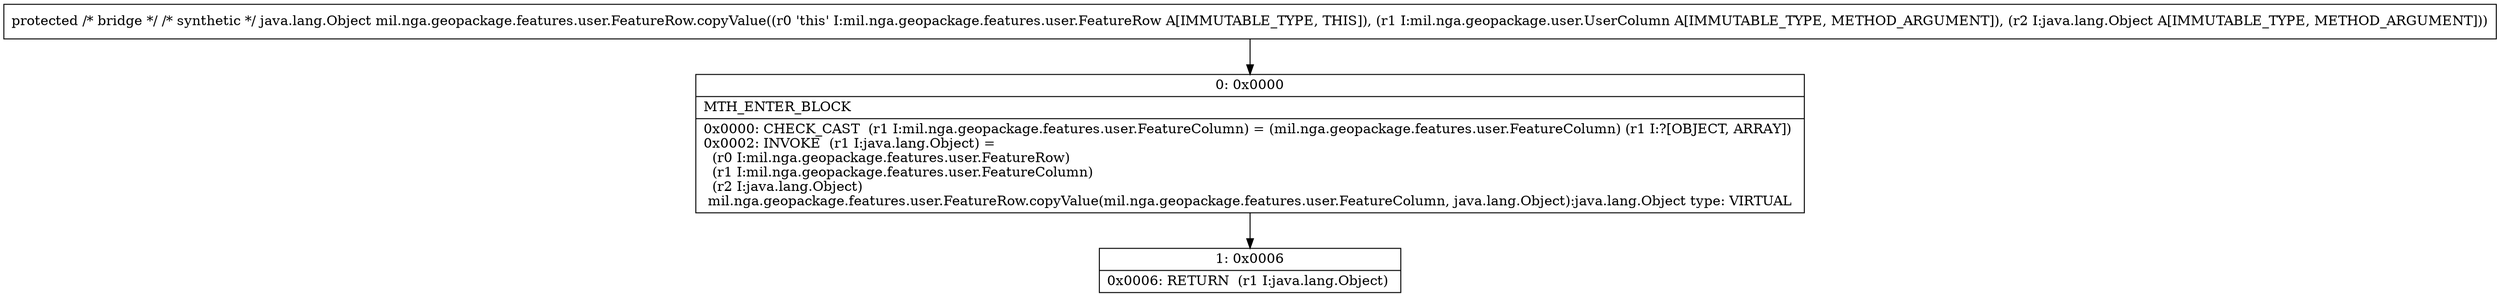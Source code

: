 digraph "CFG formil.nga.geopackage.features.user.FeatureRow.copyValue(Lmil\/nga\/geopackage\/user\/UserColumn;Ljava\/lang\/Object;)Ljava\/lang\/Object;" {
Node_0 [shape=record,label="{0\:\ 0x0000|MTH_ENTER_BLOCK\l|0x0000: CHECK_CAST  (r1 I:mil.nga.geopackage.features.user.FeatureColumn) = (mil.nga.geopackage.features.user.FeatureColumn) (r1 I:?[OBJECT, ARRAY]) \l0x0002: INVOKE  (r1 I:java.lang.Object) = \l  (r0 I:mil.nga.geopackage.features.user.FeatureRow)\l  (r1 I:mil.nga.geopackage.features.user.FeatureColumn)\l  (r2 I:java.lang.Object)\l mil.nga.geopackage.features.user.FeatureRow.copyValue(mil.nga.geopackage.features.user.FeatureColumn, java.lang.Object):java.lang.Object type: VIRTUAL \l}"];
Node_1 [shape=record,label="{1\:\ 0x0006|0x0006: RETURN  (r1 I:java.lang.Object) \l}"];
MethodNode[shape=record,label="{protected \/* bridge *\/ \/* synthetic *\/ java.lang.Object mil.nga.geopackage.features.user.FeatureRow.copyValue((r0 'this' I:mil.nga.geopackage.features.user.FeatureRow A[IMMUTABLE_TYPE, THIS]), (r1 I:mil.nga.geopackage.user.UserColumn A[IMMUTABLE_TYPE, METHOD_ARGUMENT]), (r2 I:java.lang.Object A[IMMUTABLE_TYPE, METHOD_ARGUMENT])) }"];
MethodNode -> Node_0;
Node_0 -> Node_1;
}


